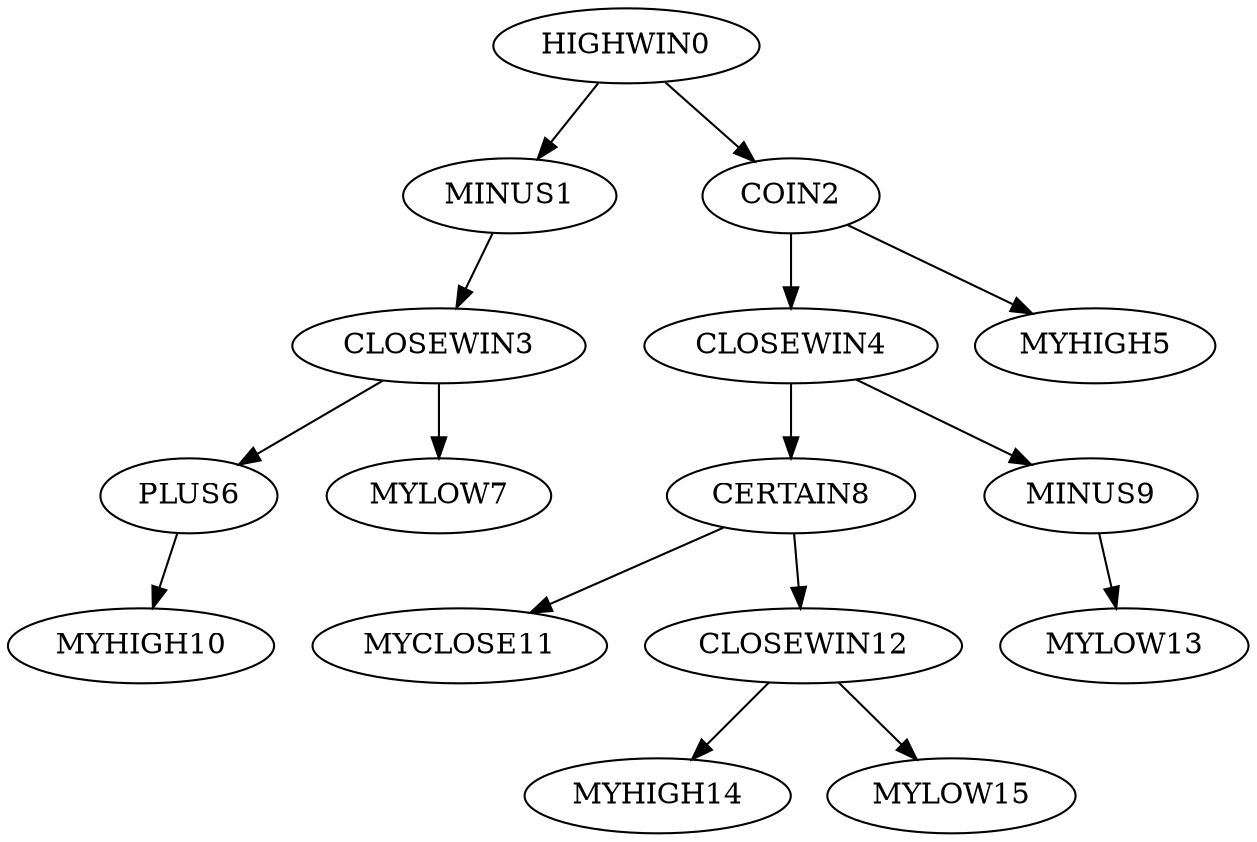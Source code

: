 digraph T {
	HIGHWIN0 -> MINUS1;
	HIGHWIN0 -> COIN2;
	MINUS1 -> CLOSEWIN3;
	COIN2 -> CLOSEWIN4;
	COIN2 -> MYHIGH5;
	CLOSEWIN3 -> PLUS6;
	CLOSEWIN3 -> MYLOW7;
	CLOSEWIN4 -> CERTAIN8;
	CLOSEWIN4 -> MINUS9;
	PLUS6 -> MYHIGH10;
	CERTAIN8 -> MYCLOSE11;
	CERTAIN8 -> CLOSEWIN12;
	MINUS9 -> MYLOW13;
	CLOSEWIN12 -> MYHIGH14;
	CLOSEWIN12 -> MYLOW15;
}